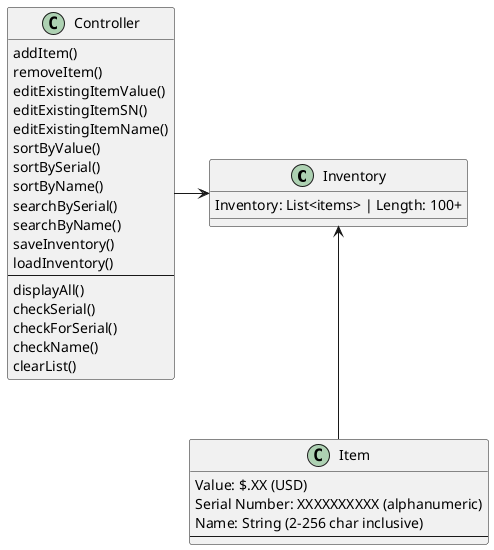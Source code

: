 @startuml
'https://plantuml.com/class-diagram

class Inventory {
Inventory: List<items> | Length: 100+
}

class Item {
Value: $.XX (USD)
Serial Number: XXXXXXXXXX (alphanumeric)
Name: String (2-256 char inclusive)
----
}

class Controller {
addItem()
removeItem()
editExistingItemValue()
editExistingItemSN()
editExistingItemName()
sortByValue()
sortBySerial()
sortByName()
searchBySerial()
searchByName()
saveInventory()
loadInventory()
--
displayAll()
checkSerial()
checkForSerial()
checkName()
clearList()
}

Controller -> Inventory
Inventory <-- Item

@enduml
'The user shall interact with the application through a Graphical User Interface

The user shall be able to store at least 100 inventory items
    Each inventory item shall have a value representing its monetary value in US dollars
    Each inventory item shall have a unique serial number in the format of XXXXXXXXXX where X can be either a letter or digit
'    Each inventory item shall have a name between 2 and 256 characters in length (inclusive)

'The user shall be able to add a new inventory item
    The application shall display an error message if the user enters an existing serial number for the new item
'The user shall be able to remove an existing inventory item

'The user shall be able to edit the value of an existing inventory item
'The user shall be able to edit the serial number of an existing inventory item
    The application shall prevent the user from duplicating the serial number
'The user shall be able to edit the name of an existing inventory item

'The user shall be able to sort the inventory items by value
'The user shall be able to sort inventory items by serial number
'The user shall be able to sort inventory items by name

'The user shall be able to search for an inventory item by serial number
'The user shall be able to search for an inventory item by name

The user shall be able to save their inventory items to a file
    The user shall be able to select the file format from among the following set of options: TSV (tab-separated value), HTML, JSON
        TSV files shall shall list one inventory item per line, separate each field within an inventory item using a tab character, and end with the extension .txt
        HTML files shall contain valid HTML and end with the extension .html
            The list of inventory items must appear as a table when the HTML file is rendered.
        JSON files shall contain valid JSON and end with the extension .json
    The user shall provide the file name and file location of the file to save
The user shall be able to load inventory items from a file that was previously created by the application.
    The user shall provide the file name and file location of the file to load